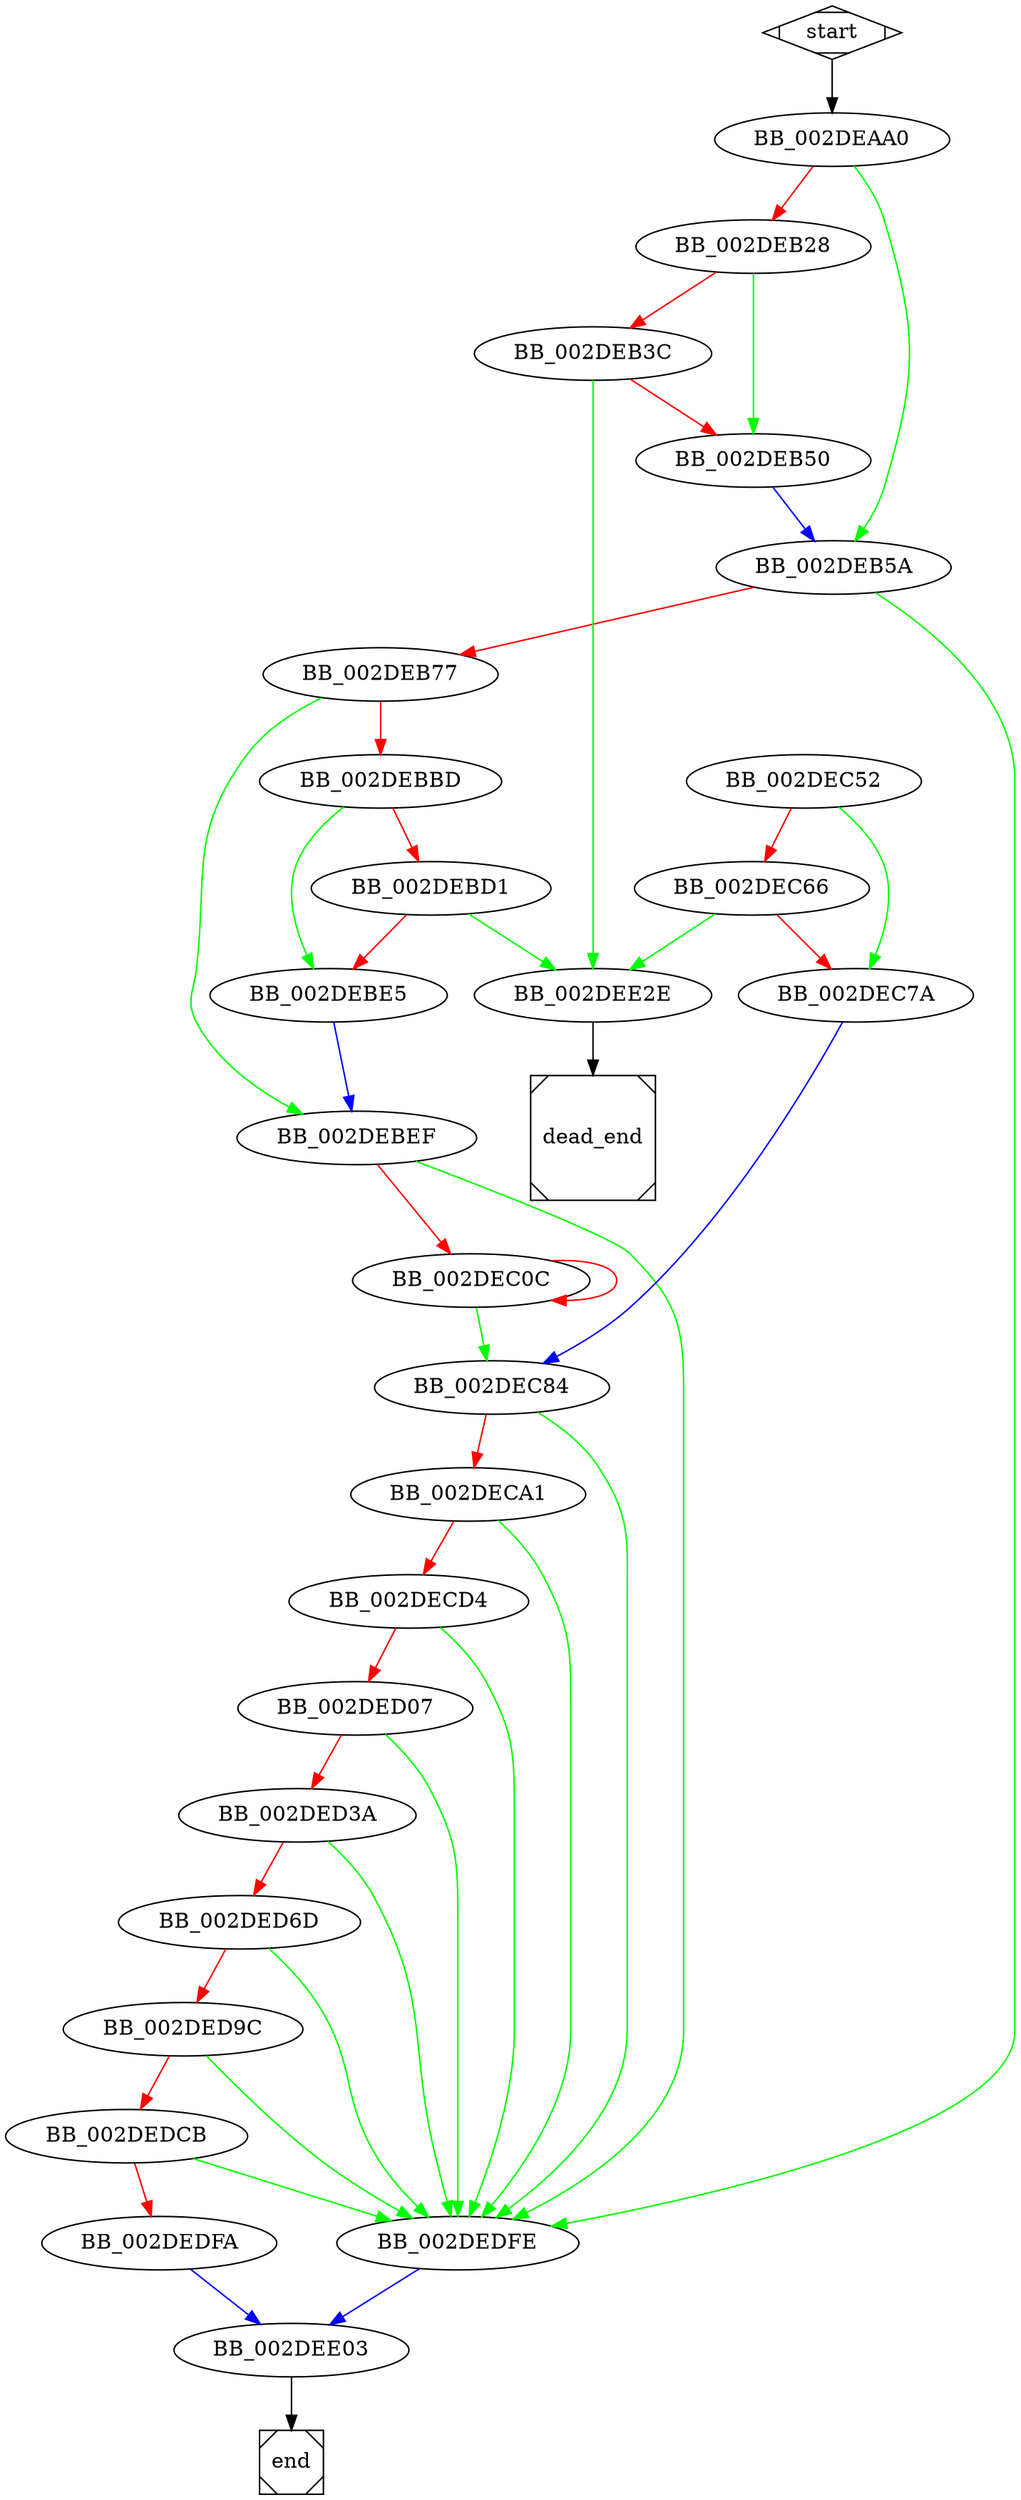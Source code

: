digraph G {
  start -> BB_002DEAA0;
  
  BB_002DEAA0 -> BB_002DEB28 [color=red];
  BB_002DEAA0 -> BB_002DEB5A [color=green];
  
  BB_002DEB28 -> BB_002DEB3C [color=red];
  BB_002DEB28 -> BB_002DEB50 [color=green];
  
  BB_002DEB3C -> BB_002DEB50 [color=red];
  BB_002DEB3C -> BB_002DEE2E [color=green];
  
  BB_002DEB50 -> BB_002DEB5A [color=blue];
  
  BB_002DEB5A -> BB_002DEB77 [color=red];
  BB_002DEB5A -> BB_002DEDFE [color=green];
  
  BB_002DEB77 -> BB_002DEBBD [color=red];
  BB_002DEB77 -> BB_002DEBEF [color=green];
  
  BB_002DEBBD -> BB_002DEBD1 [color=red];
  BB_002DEBBD -> BB_002DEBE5 [color=green];
  
  BB_002DEBD1 -> BB_002DEBE5 [color=red];
  BB_002DEBD1 -> BB_002DEE2E [color=green];
  
  BB_002DEBE5 -> BB_002DEBEF [color=blue];
  
  BB_002DEBEF -> BB_002DEC0C [color=red];
  BB_002DEBEF -> BB_002DEDFE [color=green];
  
  BB_002DEC0C -> BB_002DEC0C [color=red];
  BB_002DEC0C -> BB_002DEC84 [color=green];
  
  BB_002DEC52 -> BB_002DEC66 [color=red];
  BB_002DEC52 -> BB_002DEC7A [color=green];
  
  BB_002DEC66 -> BB_002DEC7A [color=red];
  BB_002DEC66 -> BB_002DEE2E [color=green];
  
  BB_002DEC7A -> BB_002DEC84 [color=blue];
  
  BB_002DEC84 -> BB_002DECA1 [color=red];
  BB_002DEC84 -> BB_002DEDFE [color=green];
  
  BB_002DECA1 -> BB_002DECD4 [color=red];
  BB_002DECA1 -> BB_002DEDFE [color=green];
  
  BB_002DECD4 -> BB_002DED07 [color=red];
  BB_002DECD4 -> BB_002DEDFE [color=green];
  
  BB_002DED07 -> BB_002DED3A [color=red];
  BB_002DED07 -> BB_002DEDFE [color=green];
  
  BB_002DED3A -> BB_002DED6D [color=red];
  BB_002DED3A -> BB_002DEDFE [color=green];
  
  BB_002DED6D -> BB_002DED9C [color=red];
  BB_002DED6D -> BB_002DEDFE [color=green];
  
  BB_002DED9C -> BB_002DEDCB [color=red];
  BB_002DED9C -> BB_002DEDFE [color=green];
  
  BB_002DEDCB -> BB_002DEDFA [color=red];
  BB_002DEDCB -> BB_002DEDFE [color=green];
  
  BB_002DEDFA -> BB_002DEE03 [color=blue];
  
  BB_002DEDFE -> BB_002DEE03 [color=blue];
  
  BB_002DEE03 -> end;
  
  BB_002DEE2E -> dead_end;
  
  start [shape=Mdiamond];
  end [shape=Msquare];
  dead_end [shape=Msquare];
}
